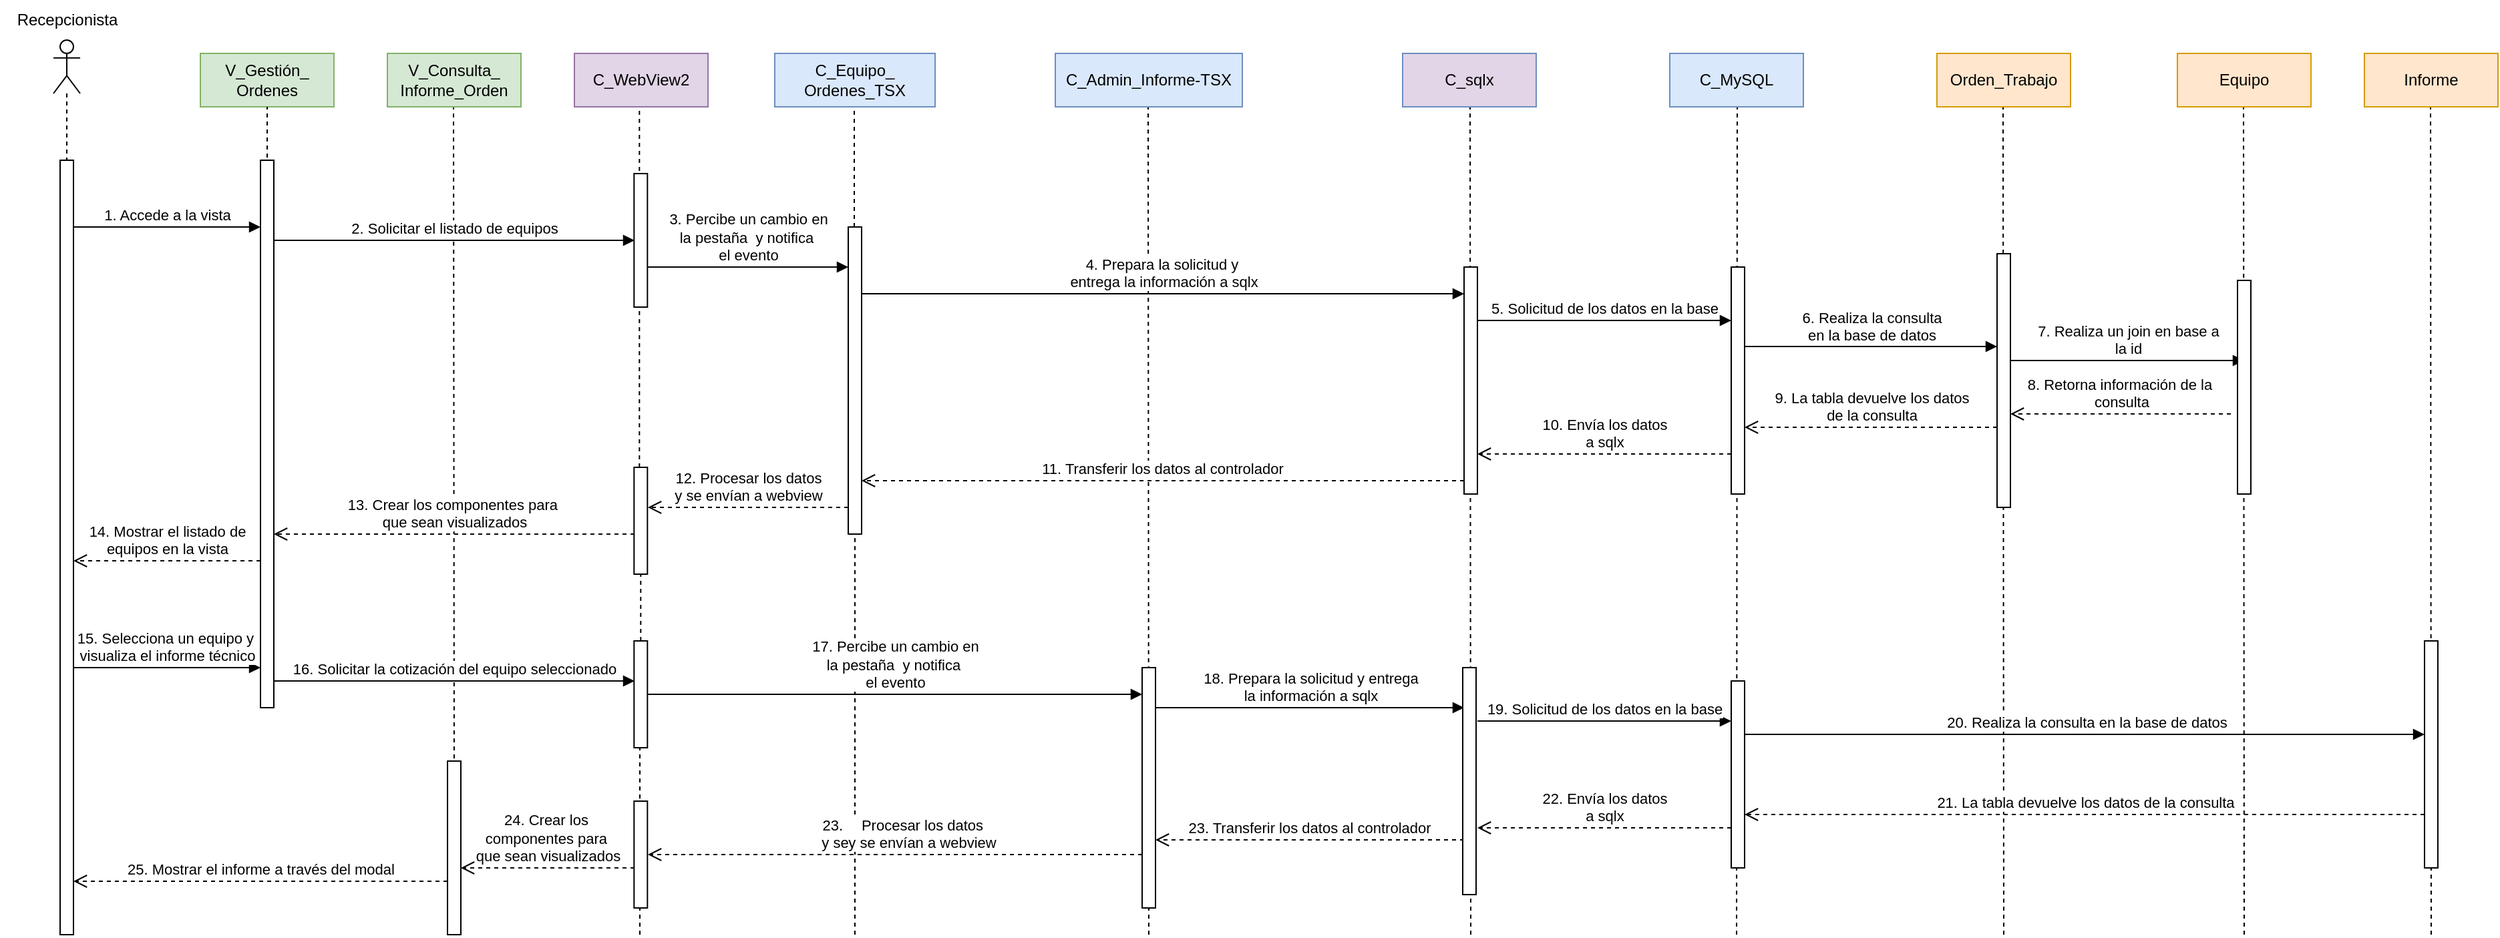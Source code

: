 <mxfile version="27.1.4">
  <diagram name="Página-1" id="odkFiBBw2N_IDISt32cO">
    <mxGraphModel grid="1" page="1" gridSize="10" guides="1" tooltips="1" connect="1" arrows="1" fold="1" pageScale="1" pageWidth="827" pageHeight="1169" math="0" shadow="0">
      <root>
        <mxCell id="0" />
        <mxCell id="1" parent="0" />
        <mxCell id="Kb9KtQL9edLDgXF4Js7e-1" value="" style="endArrow=none;dashed=1;html=1;rounded=0;" edge="1" parent="1" target="Kb9KtQL9edLDgXF4Js7e-4">
          <mxGeometry width="50" height="50" relative="1" as="geometry">
            <mxPoint x="560" y="800" as="sourcePoint" />
            <mxPoint x="559.5" y="180" as="targetPoint" />
          </mxGeometry>
        </mxCell>
        <mxCell id="2hUWNT4lC_mnxKIA5uMQ-2" value="" style="endArrow=none;dashed=1;html=1;rounded=0;entryX=0.5;entryY=1;entryDx=0;entryDy=0;" edge="1" parent="1">
          <mxGeometry width="50" height="50" relative="1" as="geometry">
            <mxPoint x="260" y="680" as="sourcePoint" />
            <mxPoint x="259.5" y="180" as="targetPoint" />
          </mxGeometry>
        </mxCell>
        <mxCell id="KjYt-4Xzzp1Zv2VnE3Kd-12" value="" style="endArrow=none;dashed=1;html=1;rounded=0;" edge="1" parent="1">
          <mxGeometry width="50" height="50" relative="1" as="geometry">
            <mxPoint x="1740" y="800" as="sourcePoint" />
            <mxPoint x="1739.5" y="180" as="targetPoint" />
          </mxGeometry>
        </mxCell>
        <mxCell id="KjYt-4Xzzp1Zv2VnE3Kd-6" value="" style="endArrow=none;dashed=1;html=1;rounded=0;" edge="1" parent="1">
          <mxGeometry width="50" height="50" relative="1" as="geometry">
            <mxPoint x="1600" y="800" as="sourcePoint" />
            <mxPoint x="1599.5" y="180" as="targetPoint" />
          </mxGeometry>
        </mxCell>
        <mxCell id="4GxCkoyrOx1n-vuWYFQ4-19" value="" style="endArrow=none;dashed=1;html=1;rounded=0;" edge="1" parent="1">
          <mxGeometry width="50" height="50" relative="1" as="geometry">
            <mxPoint x="1420" y="800" as="sourcePoint" />
            <mxPoint x="1419.5" y="180" as="targetPoint" />
          </mxGeometry>
        </mxCell>
        <mxCell id="4GxCkoyrOx1n-vuWYFQ4-16" value="" style="endArrow=none;dashed=1;html=1;rounded=0;" edge="1" parent="1">
          <mxGeometry width="50" height="50" relative="1" as="geometry">
            <mxPoint x="1220" y="800" as="sourcePoint" />
            <mxPoint x="1220.5" y="180" as="targetPoint" />
          </mxGeometry>
        </mxCell>
        <mxCell id="4GxCkoyrOx1n-vuWYFQ4-12" value="" style="endArrow=none;dashed=1;html=1;rounded=0;" edge="1" parent="1">
          <mxGeometry width="50" height="50" relative="1" as="geometry">
            <mxPoint x="1021" y="800" as="sourcePoint" />
            <mxPoint x="1020.5" y="180" as="targetPoint" />
          </mxGeometry>
        </mxCell>
        <mxCell id="4GxCkoyrOx1n-vuWYFQ4-8" value="" style="endArrow=none;dashed=1;html=1;rounded=0;" edge="1" parent="1">
          <mxGeometry width="50" height="50" relative="1" as="geometry">
            <mxPoint x="780" y="800" as="sourcePoint" />
            <mxPoint x="779.5" y="180" as="targetPoint" />
          </mxGeometry>
        </mxCell>
        <mxCell id="WssrRDGDtjN74brYx7gQ-2" value="C_WebView2" style="rounded=0;whiteSpace=wrap;html=1;fillColor=#E1D5E7;strokeColor=#9673A6;" vertex="1" parent="1">
          <mxGeometry x="350" y="140" width="100" height="40" as="geometry" />
        </mxCell>
        <mxCell id="WssrRDGDtjN74brYx7gQ-6" value="C_sqlx" style="rounded=0;whiteSpace=wrap;html=1;fillColor=#E1D5E7;strokeColor=light-dark(#6C8EBF,#9577A3);" vertex="1" parent="1">
          <mxGeometry x="970" y="140" width="100" height="40" as="geometry" />
        </mxCell>
        <mxCell id="WssrRDGDtjN74brYx7gQ-7" value="C_MySQL" style="rounded=0;whiteSpace=wrap;html=1;fillColor=#dae8fc;strokeColor=#6c8ebf;" vertex="1" parent="1">
          <mxGeometry x="1170" y="140" width="100" height="40" as="geometry" />
        </mxCell>
        <mxCell id="WssrRDGDtjN74brYx7gQ-9" value="&lt;div&gt;V_Gestión_&lt;/div&gt;&lt;div&gt;Ordenes&lt;/div&gt;" style="rounded=0;whiteSpace=wrap;html=1;fillColor=#d5e8d4;strokeColor=#82b366;" vertex="1" parent="1">
          <mxGeometry x="70" y="140" width="100" height="40" as="geometry" />
        </mxCell>
        <mxCell id="WssrRDGDtjN74brYx7gQ-11" value="&lt;div&gt;V_Consulta_&lt;/div&gt;&lt;div&gt;Informe_Orden&lt;/div&gt;" style="rounded=0;whiteSpace=wrap;html=1;fillColor=#d5e8d4;strokeColor=#82b366;" vertex="1" parent="1">
          <mxGeometry x="210" y="140" width="100" height="40" as="geometry" />
        </mxCell>
        <mxCell id="WssrRDGDtjN74brYx7gQ-12" value="" style="shape=umlLifeline;perimeter=lifelinePerimeter;whiteSpace=wrap;html=1;container=1;dropTarget=0;collapsible=0;recursiveResize=0;outlineConnect=0;portConstraint=eastwest;newEdgeStyle={&quot;curved&quot;:0,&quot;rounded&quot;:0};participant=umlActor;" vertex="1" parent="1">
          <mxGeometry x="-40" y="130" width="20" height="90" as="geometry" />
        </mxCell>
        <mxCell id="WssrRDGDtjN74brYx7gQ-15" value="" style="html=1;points=[[0,0,0,0,5],[0,1,0,0,-5],[1,0,0,0,5],[1,1,0,0,-5]];perimeter=orthogonalPerimeter;outlineConnect=0;targetShapes=umlLifeline;portConstraint=eastwest;newEdgeStyle={&quot;curved&quot;:0,&quot;rounded&quot;:0};" vertex="1" parent="1">
          <mxGeometry x="-35" y="220" width="10" height="580" as="geometry" />
        </mxCell>
        <mxCell id="WssrRDGDtjN74brYx7gQ-40" value="C_Admin_Informe-TSX" style="rounded=0;whiteSpace=wrap;html=1;fillColor=#dae8fc;strokeColor=#6c8ebf;" vertex="1" parent="1">
          <mxGeometry x="710" y="140" width="140" height="40" as="geometry" />
        </mxCell>
        <mxCell id="WssrRDGDtjN74brYx7gQ-42" value="" style="endArrow=none;dashed=1;html=1;rounded=0;entryX=0.5;entryY=1;entryDx=0;entryDy=0;" edge="1" parent="1" target="WssrRDGDtjN74brYx7gQ-9">
          <mxGeometry width="50" height="50" relative="1" as="geometry">
            <mxPoint x="120" y="230" as="sourcePoint" />
            <mxPoint x="119.5" y="210" as="targetPoint" />
          </mxGeometry>
        </mxCell>
        <mxCell id="WssrRDGDtjN74brYx7gQ-49" value="Recepcionista" style="text;html=1;align=center;verticalAlign=middle;resizable=0;points=[];autosize=1;strokeColor=none;fillColor=none;" vertex="1" parent="1">
          <mxGeometry x="-80" y="100" width="100" height="30" as="geometry" />
        </mxCell>
        <mxCell id="4GxCkoyrOx1n-vuWYFQ4-1" value="1. A&lt;span style=&quot;background-color: light-dark(#ffffff, var(--ge-dark-color, #121212)); color: light-dark(rgb(0, 0, 0), rgb(255, 255, 255));&quot;&gt;ccede a la vista&lt;/span&gt;" style="html=1;verticalAlign=bottom;endArrow=block;curved=0;rounded=0;" edge="1" parent="1" source="WssrRDGDtjN74brYx7gQ-15" target="4GxCkoyrOx1n-vuWYFQ4-2">
          <mxGeometry width="80" relative="1" as="geometry">
            <mxPoint y="269.5" as="sourcePoint" />
            <mxPoint x="110" y="270" as="targetPoint" />
            <Array as="points">
              <mxPoint x="90" y="270" />
            </Array>
            <mxPoint as="offset" />
          </mxGeometry>
        </mxCell>
        <mxCell id="4GxCkoyrOx1n-vuWYFQ4-2" value="" style="html=1;points=[[0,0,0,0,5],[0,1,0,0,-5],[1,0,0,0,5],[1,1,0,0,-5]];perimeter=orthogonalPerimeter;outlineConnect=0;targetShapes=umlLifeline;portConstraint=eastwest;newEdgeStyle={&quot;curved&quot;:0,&quot;rounded&quot;:0};" vertex="1" parent="1">
          <mxGeometry x="115" y="220" width="10" height="410" as="geometry" />
        </mxCell>
        <mxCell id="4GxCkoyrOx1n-vuWYFQ4-4" value="2. Solicitar el listado de equipos" style="html=1;verticalAlign=bottom;endArrow=block;curved=0;rounded=0;" edge="1" parent="1">
          <mxGeometry width="80" relative="1" as="geometry">
            <mxPoint x="125" y="280" as="sourcePoint" />
            <mxPoint x="395" y="280" as="targetPoint" />
          </mxGeometry>
        </mxCell>
        <mxCell id="4GxCkoyrOx1n-vuWYFQ4-7" value="" style="html=1;points=[[0,0,0,0,5],[0,1,0,0,-5],[1,0,0,0,5],[1,1,0,0,-5]];perimeter=orthogonalPerimeter;outlineConnect=0;targetShapes=umlLifeline;portConstraint=eastwest;newEdgeStyle={&quot;curved&quot;:0,&quot;rounded&quot;:0};" vertex="1" parent="1">
          <mxGeometry x="775" y="600" width="10" height="180" as="geometry" />
        </mxCell>
        <mxCell id="4GxCkoyrOx1n-vuWYFQ4-9" value="3. Percibe un cambio en&lt;div&gt;la pestaña&amp;nbsp;&amp;nbsp;&lt;span style=&quot;background-color: light-dark(#ffffff, var(--ge-dark-color, #121212)); color: light-dark(rgb(0, 0, 0), rgb(255, 255, 255));&quot;&gt;y notifica&amp;nbsp;&lt;/span&gt;&lt;/div&gt;&lt;div&gt;&lt;span style=&quot;background-color: light-dark(#ffffff, var(--ge-dark-color, #121212)); color: light-dark(rgb(0, 0, 0), rgb(255, 255, 255));&quot;&gt;el evento&lt;/span&gt;&lt;/div&gt;" style="html=1;verticalAlign=bottom;endArrow=block;curved=0;rounded=0;" edge="1" parent="1">
          <mxGeometry width="80" relative="1" as="geometry">
            <mxPoint x="405" y="300" as="sourcePoint" />
            <mxPoint x="555" y="300" as="targetPoint" />
            <Array as="points">
              <mxPoint x="490" y="300" />
            </Array>
            <mxPoint as="offset" />
          </mxGeometry>
        </mxCell>
        <mxCell id="4GxCkoyrOx1n-vuWYFQ4-10" value="4. Prepara la solicitud y&amp;nbsp;&lt;div&gt;entrega la información a sqlx&lt;/div&gt;" style="html=1;verticalAlign=bottom;endArrow=block;curved=0;rounded=0;" edge="1" parent="1" source="Kb9KtQL9edLDgXF4Js7e-4">
          <mxGeometry width="80" relative="1" as="geometry">
            <mxPoint x="785" y="320" as="sourcePoint" />
            <mxPoint x="1016" y="320" as="targetPoint" />
          </mxGeometry>
        </mxCell>
        <mxCell id="4GxCkoyrOx1n-vuWYFQ4-11" value="" style="html=1;points=[[0,0,0,0,5],[0,1,0,0,-5],[1,0,0,0,5],[1,1,0,0,-5]];perimeter=orthogonalPerimeter;outlineConnect=0;targetShapes=umlLifeline;portConstraint=eastwest;newEdgeStyle={&quot;curved&quot;:0,&quot;rounded&quot;:0};" vertex="1" parent="1">
          <mxGeometry x="1016" y="300" width="10" height="170" as="geometry" />
        </mxCell>
        <mxCell id="4GxCkoyrOx1n-vuWYFQ4-13" value="5. Solicitud de los datos en la base" style="html=1;verticalAlign=bottom;endArrow=block;curved=0;rounded=0;" edge="1" parent="1">
          <mxGeometry width="80" relative="1" as="geometry">
            <mxPoint x="1026" y="340" as="sourcePoint" />
            <mxPoint x="1216" y="340" as="targetPoint" />
            <mxPoint as="offset" />
          </mxGeometry>
        </mxCell>
        <mxCell id="4GxCkoyrOx1n-vuWYFQ4-15" value="" style="html=1;points=[[0,0,0,0,5],[0,1,0,0,-5],[1,0,0,0,5],[1,1,0,0,-5]];perimeter=orthogonalPerimeter;outlineConnect=0;targetShapes=umlLifeline;portConstraint=eastwest;newEdgeStyle={&quot;curved&quot;:0,&quot;rounded&quot;:0};" vertex="1" parent="1">
          <mxGeometry x="1216" y="300" width="10" height="170" as="geometry" />
        </mxCell>
        <mxCell id="4GxCkoyrOx1n-vuWYFQ4-17" value="6. Realiza la consulta&lt;div&gt;en la base de datos&lt;/div&gt;" style="html=1;verticalAlign=bottom;endArrow=block;curved=0;rounded=0;" edge="1" parent="1">
          <mxGeometry width="80" relative="1" as="geometry">
            <mxPoint x="1226" y="359.5" as="sourcePoint" />
            <mxPoint x="1415" y="359.5" as="targetPoint" />
            <mxPoint as="offset" />
          </mxGeometry>
        </mxCell>
        <mxCell id="4GxCkoyrOx1n-vuWYFQ4-22" value="10. Envía los datos&lt;div&gt;a sqlx&lt;/div&gt;" style="html=1;verticalAlign=bottom;endArrow=open;dashed=1;endSize=8;curved=0;rounded=0;" edge="1" parent="1">
          <mxGeometry relative="1" as="geometry">
            <mxPoint x="1216" y="440" as="sourcePoint" />
            <mxPoint x="1026" y="440" as="targetPoint" />
          </mxGeometry>
        </mxCell>
        <mxCell id="4GxCkoyrOx1n-vuWYFQ4-23" value="11. Transferir los datos al controlador" style="html=1;verticalAlign=bottom;endArrow=open;dashed=1;endSize=8;curved=0;rounded=0;" edge="1" parent="1" target="Kb9KtQL9edLDgXF4Js7e-4">
          <mxGeometry x="0.004" relative="1" as="geometry">
            <mxPoint x="1016" y="460" as="sourcePoint" />
            <mxPoint x="785" y="460" as="targetPoint" />
            <mxPoint as="offset" />
          </mxGeometry>
        </mxCell>
        <mxCell id="4GxCkoyrOx1n-vuWYFQ4-24" value="9. La tabla devuelve los datos&lt;div&gt;de la consulta&lt;/div&gt;" style="html=1;verticalAlign=bottom;endArrow=open;dashed=1;endSize=8;curved=0;rounded=0;" edge="1" parent="1">
          <mxGeometry relative="1" as="geometry">
            <mxPoint x="1415" y="420" as="sourcePoint" />
            <mxPoint x="1226" y="420" as="targetPoint" />
          </mxGeometry>
        </mxCell>
        <mxCell id="4GxCkoyrOx1n-vuWYFQ4-25" value="12. Procesar los datos&lt;div&gt;y se envían a webview&lt;/div&gt;" style="html=1;verticalAlign=bottom;endArrow=open;dashed=1;endSize=8;curved=0;rounded=0;" edge="1" parent="1">
          <mxGeometry relative="1" as="geometry">
            <mxPoint x="555" y="480" as="sourcePoint" />
            <mxPoint x="405" y="480" as="targetPoint" />
          </mxGeometry>
        </mxCell>
        <mxCell id="4GxCkoyrOx1n-vuWYFQ4-26" value="13. Crear los componentes para&amp;nbsp;&lt;div&gt;que sean visualizados&lt;/div&gt;" style="html=1;verticalAlign=bottom;endArrow=open;dashed=1;endSize=8;curved=0;rounded=0;" edge="1" parent="1">
          <mxGeometry relative="1" as="geometry">
            <mxPoint x="395" y="500" as="sourcePoint" />
            <mxPoint x="125" y="500" as="targetPoint" />
          </mxGeometry>
        </mxCell>
        <mxCell id="4GxCkoyrOx1n-vuWYFQ4-27" value="14. Mostrar el listado de&lt;div&gt;equipos en la vista&lt;/div&gt;" style="html=1;verticalAlign=bottom;endArrow=open;dashed=1;endSize=8;curved=0;rounded=0;" edge="1" parent="1">
          <mxGeometry relative="1" as="geometry">
            <mxPoint x="115" y="520" as="sourcePoint" />
            <mxPoint x="-25" y="520" as="targetPoint" />
          </mxGeometry>
        </mxCell>
        <mxCell id="4GxCkoyrOx1n-vuWYFQ4-29" value="15. Selecciona un equipo&amp;nbsp;&lt;span style=&quot;background-color: light-dark(#ffffff, var(--ge-dark-color, #121212)); color: light-dark(rgb(0, 0, 0), rgb(255, 255, 255));&quot;&gt;y&amp;nbsp;&lt;/span&gt;&lt;div&gt;&lt;span style=&quot;background-color: light-dark(#ffffff, var(--ge-dark-color, #121212)); color: light-dark(rgb(0, 0, 0), rgb(255, 255, 255));&quot;&gt;visualiza el informe técnico&lt;/span&gt;&lt;/div&gt;" style="html=1;verticalAlign=bottom;endArrow=block;curved=0;rounded=0;" edge="1" parent="1">
          <mxGeometry width="80" relative="1" as="geometry">
            <mxPoint x="-25" y="600" as="sourcePoint" />
            <mxPoint x="115" y="600" as="targetPoint" />
          </mxGeometry>
        </mxCell>
        <mxCell id="4GxCkoyrOx1n-vuWYFQ4-30" value="16. Solicitar la cotización del equipo seleccionado" style="html=1;verticalAlign=bottom;endArrow=block;curved=0;rounded=0;" edge="1" parent="1">
          <mxGeometry width="80" relative="1" as="geometry">
            <mxPoint x="125" y="610" as="sourcePoint" />
            <mxPoint x="395" y="610" as="targetPoint" />
          </mxGeometry>
        </mxCell>
        <mxCell id="4GxCkoyrOx1n-vuWYFQ4-31" value="17. Percibe un cambio en&lt;div&gt;la pestaña&amp;nbsp;&amp;nbsp;&lt;span style=&quot;background-color: light-dark(#ffffff, var(--ge-dark-color, #121212)); color: light-dark(rgb(0, 0, 0), rgb(255, 255, 255));&quot;&gt;y notifica&amp;nbsp;&lt;/span&gt;&lt;/div&gt;&lt;div&gt;&lt;span style=&quot;background-color: light-dark(#ffffff, var(--ge-dark-color, #121212)); color: light-dark(rgb(0, 0, 0), rgb(255, 255, 255));&quot;&gt;el evento&lt;/span&gt;&lt;/div&gt;" style="html=1;verticalAlign=bottom;endArrow=block;curved=0;rounded=0;" edge="1" parent="1" target="4GxCkoyrOx1n-vuWYFQ4-7">
          <mxGeometry x="0.001" width="80" relative="1" as="geometry">
            <mxPoint x="405" y="620" as="sourcePoint" />
            <mxPoint x="555" y="620" as="targetPoint" />
            <mxPoint as="offset" />
          </mxGeometry>
        </mxCell>
        <mxCell id="4GxCkoyrOx1n-vuWYFQ4-32" value="18. Prepara la solicitud y entrega&lt;div&gt;la información a sqlx&lt;/div&gt;" style="html=1;verticalAlign=bottom;endArrow=block;curved=0;rounded=0;" edge="1" parent="1">
          <mxGeometry width="80" relative="1" as="geometry">
            <mxPoint x="785" y="630" as="sourcePoint" />
            <mxPoint x="1016" y="630" as="targetPoint" />
          </mxGeometry>
        </mxCell>
        <mxCell id="4GxCkoyrOx1n-vuWYFQ4-34" value="19. Solicitud de los datos en la base" style="html=1;verticalAlign=bottom;endArrow=block;curved=0;rounded=0;" edge="1" parent="1">
          <mxGeometry width="80" relative="1" as="geometry">
            <mxPoint x="1026" y="640" as="sourcePoint" />
            <mxPoint x="1216" y="640" as="targetPoint" />
            <mxPoint as="offset" />
          </mxGeometry>
        </mxCell>
        <mxCell id="4GxCkoyrOx1n-vuWYFQ4-35" value="20. Realiza la consulta en la&amp;nbsp;&lt;span style=&quot;background-color: light-dark(#ffffff, var(--ge-dark-color, #121212)); color: light-dark(rgb(0, 0, 0), rgb(255, 255, 255));&quot;&gt;base de datos&lt;/span&gt;" style="html=1;verticalAlign=bottom;endArrow=block;curved=0;rounded=0;" edge="1" parent="1" target="KjYt-4Xzzp1Zv2VnE3Kd-11">
          <mxGeometry x="0.005" width="80" relative="1" as="geometry">
            <mxPoint x="1226" y="650" as="sourcePoint" />
            <mxPoint x="1795" y="650" as="targetPoint" />
            <mxPoint as="offset" />
          </mxGeometry>
        </mxCell>
        <mxCell id="4GxCkoyrOx1n-vuWYFQ4-36" value="21. La tabla devuelve los datos&amp;nbsp;&lt;span style=&quot;background-color: light-dark(#ffffff, var(--ge-dark-color, #121212)); color: light-dark(rgb(0, 0, 0), rgb(255, 255, 255));&quot;&gt;de la consulta&lt;/span&gt;" style="html=1;verticalAlign=bottom;endArrow=open;dashed=1;endSize=8;curved=0;rounded=0;" edge="1" parent="1" source="KjYt-4Xzzp1Zv2VnE3Kd-11">
          <mxGeometry relative="1" as="geometry">
            <mxPoint x="1415" y="710" as="sourcePoint" />
            <mxPoint x="1226" y="710" as="targetPoint" />
          </mxGeometry>
        </mxCell>
        <mxCell id="4GxCkoyrOx1n-vuWYFQ4-37" value="22. Envía los datos&lt;div&gt;a sqlx&lt;/div&gt;" style="html=1;verticalAlign=bottom;endArrow=open;dashed=1;endSize=8;curved=0;rounded=0;" edge="1" parent="1">
          <mxGeometry relative="1" as="geometry">
            <mxPoint x="1216" y="720" as="sourcePoint" />
            <mxPoint x="1026" y="720" as="targetPoint" />
          </mxGeometry>
        </mxCell>
        <mxCell id="4GxCkoyrOx1n-vuWYFQ4-38" value="23. Transferir los datos al controlador" style="html=1;verticalAlign=bottom;endArrow=open;dashed=1;endSize=8;curved=0;rounded=0;" edge="1" parent="1">
          <mxGeometry x="0.004" relative="1" as="geometry">
            <mxPoint x="1016" y="729" as="sourcePoint" />
            <mxPoint x="785" y="729" as="targetPoint" />
            <mxPoint as="offset" />
          </mxGeometry>
        </mxCell>
        <mxCell id="4GxCkoyrOx1n-vuWYFQ4-39" value="23. Procesar los datos&lt;div&gt;y se envían a webview&lt;/div&gt;" style="html=1;verticalAlign=bottom;endArrow=open;dashed=1;endSize=8;curved=0;rounded=0;" edge="1" parent="1" source="4GxCkoyrOx1n-vuWYFQ4-7">
          <mxGeometry relative="1" as="geometry">
            <mxPoint x="555" y="740" as="sourcePoint" />
            <mxPoint x="405" y="740" as="targetPoint" />
          </mxGeometry>
        </mxCell>
        <mxCell id="4GxCkoyrOx1n-vuWYFQ4-41" value="24. Crear los&amp;nbsp;&lt;div&gt;componentes para&amp;nbsp;&lt;div&gt;que sean visualizados&lt;/div&gt;&lt;/div&gt;" style="html=1;verticalAlign=bottom;endArrow=open;dashed=1;endSize=8;curved=0;rounded=0;" edge="1" parent="1" target="2hUWNT4lC_mnxKIA5uMQ-3">
          <mxGeometry x="0.002" relative="1" as="geometry">
            <mxPoint x="395" y="750" as="sourcePoint" />
            <mxPoint x="270" y="750" as="targetPoint" />
            <mxPoint as="offset" />
          </mxGeometry>
        </mxCell>
        <mxCell id="2hUWNT4lC_mnxKIA5uMQ-3" value="" style="html=1;points=[[0,0,0,0,5],[0,1,0,0,-5],[1,0,0,0,5],[1,1,0,0,-5]];perimeter=orthogonalPerimeter;outlineConnect=0;targetShapes=umlLifeline;portConstraint=eastwest;newEdgeStyle={&quot;curved&quot;:0,&quot;rounded&quot;:0};" vertex="1" parent="1">
          <mxGeometry x="255" y="670" width="10" height="130" as="geometry" />
        </mxCell>
        <mxCell id="2hUWNT4lC_mnxKIA5uMQ-4" value="25. Mostrar el informe a través del modal" style="html=1;verticalAlign=bottom;endArrow=open;dashed=1;endSize=8;curved=0;rounded=0;" edge="1" parent="1">
          <mxGeometry relative="1" as="geometry">
            <mxPoint x="255" y="760" as="sourcePoint" />
            <mxPoint x="-25" y="760" as="targetPoint" />
            <Array as="points">
              <mxPoint x="220" y="760" />
            </Array>
          </mxGeometry>
        </mxCell>
        <mxCell id="Kb9KtQL9edLDgXF4Js7e-2" value="" style="endArrow=none;dashed=1;html=1;rounded=0;" edge="1" parent="1" source="Kb9KtQL9edLDgXF4Js7e-4">
          <mxGeometry width="50" height="50" relative="1" as="geometry">
            <mxPoint x="560" y="810" as="sourcePoint" />
            <mxPoint x="559.5" y="180" as="targetPoint" />
          </mxGeometry>
        </mxCell>
        <mxCell id="Kb9KtQL9edLDgXF4Js7e-3" value="&lt;div&gt;C_Equipo_&lt;/div&gt;&lt;div&gt;Ordenes_TSX&lt;/div&gt;" style="rounded=0;whiteSpace=wrap;html=1;fillColor=#dae8fc;strokeColor=#6c8ebf;" vertex="1" parent="1">
          <mxGeometry x="500" y="140" width="120" height="40" as="geometry" />
        </mxCell>
        <mxCell id="Kb9KtQL9edLDgXF4Js7e-4" value="" style="html=1;points=[[0,0,0,0,5],[0,1,0,0,-5],[1,0,0,0,5],[1,1,0,0,-5]];perimeter=orthogonalPerimeter;outlineConnect=0;targetShapes=umlLifeline;portConstraint=eastwest;newEdgeStyle={&quot;curved&quot;:0,&quot;rounded&quot;:0};" vertex="1" parent="1">
          <mxGeometry x="555" y="270" width="10" height="230" as="geometry" />
        </mxCell>
        <mxCell id="Kb9KtQL9edLDgXF4Js7e-5" value="" style="html=1;points=[[0,0,0,0,5],[0,1,0,0,-5],[1,0,0,0,5],[1,1,0,0,-5]];perimeter=orthogonalPerimeter;outlineConnect=0;targetShapes=umlLifeline;portConstraint=eastwest;newEdgeStyle={&quot;curved&quot;:0,&quot;rounded&quot;:0};" vertex="1" parent="1">
          <mxGeometry x="1015" y="600" width="10" height="170" as="geometry" />
        </mxCell>
        <mxCell id="Kb9KtQL9edLDgXF4Js7e-7" value="" style="html=1;verticalAlign=bottom;endArrow=block;curved=0;rounded=0;" edge="1" parent="1" target="Kb9KtQL9edLDgXF4Js7e-6">
          <mxGeometry x="0.005" width="80" relative="1" as="geometry">
            <mxPoint x="1226" y="650" as="sourcePoint" />
            <mxPoint x="1415" y="650" as="targetPoint" />
            <mxPoint as="offset" />
          </mxGeometry>
        </mxCell>
        <mxCell id="Kb9KtQL9edLDgXF4Js7e-6" value="" style="html=1;points=[[0,0,0,0,5],[0,1,0,0,-5],[1,0,0,0,5],[1,1,0,0,-5]];perimeter=orthogonalPerimeter;outlineConnect=0;targetShapes=umlLifeline;portConstraint=eastwest;newEdgeStyle={&quot;curved&quot;:0,&quot;rounded&quot;:0};" vertex="1" parent="1">
          <mxGeometry x="1216" y="610" width="10" height="140" as="geometry" />
        </mxCell>
        <mxCell id="Kb9KtQL9edLDgXF4Js7e-8" value="" style="endArrow=none;dashed=1;html=1;rounded=0;" edge="1" parent="1" source="Kb9KtQL9edLDgXF4Js7e-11">
          <mxGeometry width="50" height="50" relative="1" as="geometry">
            <mxPoint x="398.66" y="810" as="sourcePoint" />
            <mxPoint x="398.66" y="180" as="targetPoint" />
          </mxGeometry>
        </mxCell>
        <mxCell id="Kb9KtQL9edLDgXF4Js7e-9" value="" style="html=1;points=[[0,0,0,0,5],[0,1,0,0,-5],[1,0,0,0,5],[1,1,0,0,-5]];perimeter=orthogonalPerimeter;outlineConnect=0;targetShapes=umlLifeline;portConstraint=eastwest;newEdgeStyle={&quot;curved&quot;:0,&quot;rounded&quot;:0};" vertex="1" parent="1">
          <mxGeometry x="394.66" y="230" width="10" height="100" as="geometry" />
        </mxCell>
        <mxCell id="Kb9KtQL9edLDgXF4Js7e-10" value="" style="endArrow=none;dashed=1;html=1;rounded=0;" edge="1" parent="1" source="Kb9KtQL9edLDgXF4Js7e-13" target="Kb9KtQL9edLDgXF4Js7e-11">
          <mxGeometry width="50" height="50" relative="1" as="geometry">
            <mxPoint x="398.66" y="810" as="sourcePoint" />
            <mxPoint x="398.66" y="180" as="targetPoint" />
          </mxGeometry>
        </mxCell>
        <mxCell id="Kb9KtQL9edLDgXF4Js7e-11" value="" style="html=1;points=[[0,0,0,0,5],[0,1,0,0,-5],[1,0,0,0,5],[1,1,0,0,-5]];perimeter=orthogonalPerimeter;outlineConnect=0;targetShapes=umlLifeline;portConstraint=eastwest;newEdgeStyle={&quot;curved&quot;:0,&quot;rounded&quot;:0};" vertex="1" parent="1">
          <mxGeometry x="394.66" y="450" width="10" height="80" as="geometry" />
        </mxCell>
        <mxCell id="Kb9KtQL9edLDgXF4Js7e-12" value="" style="endArrow=none;dashed=1;html=1;rounded=0;" edge="1" parent="1" target="Kb9KtQL9edLDgXF4Js7e-13">
          <mxGeometry width="50" height="50" relative="1" as="geometry">
            <mxPoint x="399" y="800" as="sourcePoint" />
            <mxPoint x="398.66" y="530" as="targetPoint" />
          </mxGeometry>
        </mxCell>
        <mxCell id="Kb9KtQL9edLDgXF4Js7e-13" value="" style="html=1;points=[[0,0,0,0,5],[0,1,0,0,-5],[1,0,0,0,5],[1,1,0,0,-5]];perimeter=orthogonalPerimeter;outlineConnect=0;targetShapes=umlLifeline;portConstraint=eastwest;newEdgeStyle={&quot;curved&quot;:0,&quot;rounded&quot;:0};" vertex="1" parent="1">
          <mxGeometry x="394.66" y="580" width="10" height="80" as="geometry" />
        </mxCell>
        <mxCell id="Kb9KtQL9edLDgXF4Js7e-14" value="" style="html=1;points=[[0,0,0,0,5],[0,1,0,0,-5],[1,0,0,0,5],[1,1,0,0,-5]];perimeter=orthogonalPerimeter;outlineConnect=0;targetShapes=umlLifeline;portConstraint=eastwest;newEdgeStyle={&quot;curved&quot;:0,&quot;rounded&quot;:0};" vertex="1" parent="1">
          <mxGeometry x="394.66" y="700" width="10" height="80" as="geometry" />
        </mxCell>
        <mxCell id="Kb9KtQL9edLDgXF4Js7e-15" value="Procesar los datos&lt;div&gt;y se envían a webview&lt;/div&gt;" style="html=1;verticalAlign=bottom;endArrow=open;dashed=1;endSize=8;curved=0;rounded=0;" edge="1" parent="1" source="Kb9KtQL9edLDgXF4Js7e-14">
          <mxGeometry y="205" relative="1" as="geometry">
            <mxPoint x="554.66" y="740" as="sourcePoint" />
            <mxPoint x="404.66" y="740" as="targetPoint" />
            <mxPoint x="205" as="offset" />
          </mxGeometry>
        </mxCell>
        <mxCell id="KjYt-4Xzzp1Zv2VnE3Kd-1" value="Orden_Trabajo" style="rounded=0;whiteSpace=wrap;html=1;fillColor=#ffe6cc;strokeColor=#d79b00;" vertex="1" parent="1">
          <mxGeometry x="1370" y="140" width="100" height="40" as="geometry" />
        </mxCell>
        <mxCell id="KjYt-4Xzzp1Zv2VnE3Kd-2" value="Equipo" style="rounded=0;whiteSpace=wrap;html=1;fillColor=#ffe6cc;strokeColor=#d79b00;" vertex="1" parent="1">
          <mxGeometry x="1550" y="140" width="100" height="40" as="geometry" />
        </mxCell>
        <mxCell id="KjYt-4Xzzp1Zv2VnE3Kd-3" value="Informe" style="rounded=0;whiteSpace=wrap;html=1;fillColor=#ffe6cc;strokeColor=#d79b00;" vertex="1" parent="1">
          <mxGeometry x="1690" y="140" width="100" height="40" as="geometry" />
        </mxCell>
        <mxCell id="KjYt-4Xzzp1Zv2VnE3Kd-7" value="" style="html=1;points=[[0,0,0,0,5],[0,1,0,0,-5],[1,0,0,0,5],[1,1,0,0,-5]];perimeter=orthogonalPerimeter;outlineConnect=0;targetShapes=umlLifeline;portConstraint=eastwest;newEdgeStyle={&quot;curved&quot;:0,&quot;rounded&quot;:0};" vertex="1" parent="1">
          <mxGeometry x="1415" y="290" width="10" height="190" as="geometry" />
        </mxCell>
        <mxCell id="KjYt-4Xzzp1Zv2VnE3Kd-8" value="&lt;div&gt;7. Realiza un join en base a &lt;br&gt;&lt;/div&gt;&lt;div&gt;la id&lt;/div&gt;" style="html=1;verticalAlign=bottom;endArrow=block;curved=0;rounded=0;" edge="1" parent="1">
          <mxGeometry width="80" relative="1" as="geometry">
            <mxPoint x="1425" y="370" as="sourcePoint" />
            <mxPoint x="1600" y="370" as="targetPoint" />
          </mxGeometry>
        </mxCell>
        <mxCell id="KjYt-4Xzzp1Zv2VnE3Kd-9" value="" style="html=1;points=[[0,0,0,0,5],[0,1,0,0,-5],[1,0,0,0,5],[1,1,0,0,-5]];perimeter=orthogonalPerimeter;outlineConnect=0;targetShapes=umlLifeline;portConstraint=eastwest;newEdgeStyle={&quot;curved&quot;:0,&quot;rounded&quot;:0};" vertex="1" parent="1">
          <mxGeometry x="1595" y="310" width="10" height="160" as="geometry" />
        </mxCell>
        <mxCell id="KjYt-4Xzzp1Zv2VnE3Kd-10" value="&lt;div&gt;8. Retorna información de la&amp;nbsp;&lt;/div&gt;&lt;div&gt;consulta&lt;/div&gt;" style="html=1;verticalAlign=bottom;endArrow=open;dashed=1;endSize=8;curved=0;rounded=0;" edge="1" parent="1">
          <mxGeometry relative="1" as="geometry">
            <mxPoint x="1590" y="410" as="sourcePoint" />
            <mxPoint x="1425" y="410" as="targetPoint" />
          </mxGeometry>
        </mxCell>
        <mxCell id="KjYt-4Xzzp1Zv2VnE3Kd-11" value="" style="html=1;points=[[0,0,0,0,5],[0,1,0,0,-5],[1,0,0,0,5],[1,1,0,0,-5]];perimeter=orthogonalPerimeter;outlineConnect=0;targetShapes=umlLifeline;portConstraint=eastwest;newEdgeStyle={&quot;curved&quot;:0,&quot;rounded&quot;:0};" vertex="1" parent="1">
          <mxGeometry x="1735" y="580" width="10" height="170" as="geometry" />
        </mxCell>
      </root>
    </mxGraphModel>
  </diagram>
</mxfile>
